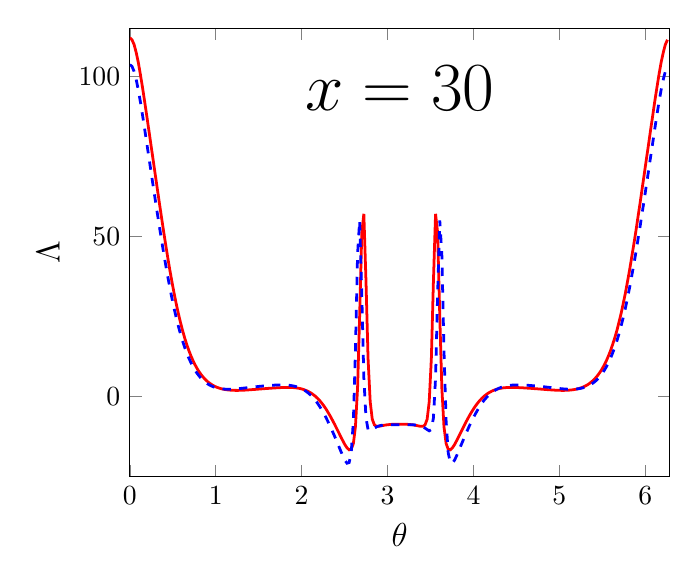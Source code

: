 \begin{tikzpicture}[scale=1]

  \begin{axis}[
    xmin = 0,
    xmax = 6.283,
    ymin = -25,
    ymax = 115,
    xlabel = {\large $\theta$},
    ylabel = {\large ${\Lambda}$},
    ylabel near ticks,
    title style={at={(0.5,0.9)},anchor=north},
    title = {\Huge $x = 30$},
  ]

\addplot[red,line width=1pt] coordinates{
(0.0e+00,1.12e+02)
(2.454e-02,1.114e+02)
(4.909e-02,1.099e+02)
(7.363e-02,1.074e+02)
(9.818e-02,1.043e+02)
(1.227e-01,1.005e+02)
(1.473e-01,9.646e+01)
(1.718e-01,9.213e+01)
(1.964e-01,8.768e+01)
(2.209e-01,8.315e+01)
(2.454e-01,7.859e+01)
(2.7e-01,7.402e+01)
(2.945e-01,6.946e+01)
(3.191e-01,6.49e+01)
(3.436e-01,6.039e+01)
(3.682e-01,5.594e+01)
(3.927e-01,5.157e+01)
(4.172e-01,4.734e+01)
(4.418e-01,4.325e+01)
(4.663e-01,3.934e+01)
(4.909e-01,3.564e+01)
(5.154e-01,3.216e+01)
(5.4e-01,2.891e+01)
(5.645e-01,2.59e+01)
(5.891e-01,2.313e+01)
(6.136e-01,2.059e+01)
(6.381e-01,1.828e+01)
(6.627e-01,1.619e+01)
(6.872e-01,1.431e+01)
(7.118e-01,1.262e+01)
(7.363e-01,1.112e+01)
(7.609e-01,9.783e+00)
(7.854e-01,8.605e+00)
(8.099e-01,7.568e+00)
(8.345e-01,6.659e+00)
(8.59e-01,5.865e+00)
(8.836e-01,5.174e+00)
(9.081e-01,4.576e+00)
(9.327e-01,4.062e+00)
(9.572e-01,3.625e+00)
(9.818e-01,3.256e+00)
(1.006e+00,2.948e+00)
(1.031e+00,2.694e+00)
(1.055e+00,2.488e+00)
(1.08e+00,2.321e+00)
(1.105e+00,2.19e+00)
(1.129e+00,2.088e+00)
(1.154e+00,2.012e+00)
(1.178e+00,1.958e+00)
(1.203e+00,1.924e+00)
(1.227e+00,1.907e+00)
(1.252e+00,1.904e+00)
(1.276e+00,1.915e+00)
(1.301e+00,1.936e+00)
(1.325e+00,1.966e+00)
(1.35e+00,2.003e+00)
(1.374e+00,2.046e+00)
(1.399e+00,2.093e+00)
(1.423e+00,2.143e+00)
(1.448e+00,2.193e+00)
(1.473e+00,2.245e+00)
(1.497e+00,2.297e+00)
(1.522e+00,2.349e+00)
(1.546e+00,2.399e+00)
(1.571e+00,2.45e+00)
(1.595e+00,2.498e+00)
(1.62e+00,2.546e+00)
(1.644e+00,2.591e+00)
(1.669e+00,2.636e+00)
(1.694e+00,2.677e+00)
(1.718e+00,2.717e+00)
(1.743e+00,2.752e+00)
(1.767e+00,2.784e+00)
(1.792e+00,2.807e+00)
(1.816e+00,2.825e+00)
(1.841e+00,2.83e+00)
(1.865e+00,2.824e+00)
(1.89e+00,2.798e+00)
(1.914e+00,2.752e+00)
(1.939e+00,2.679e+00)
(1.964e+00,2.576e+00)
(1.988e+00,2.436e+00)
(2.013e+00,2.258e+00)
(2.037e+00,2.032e+00)
(2.062e+00,1.759e+00)
(2.086e+00,1.43e+00)
(2.111e+00,1.043e+00)
(2.135e+00,5.867e-01)
(2.16e+00,6.038e-02)
(2.184e+00,-5.495e-01)
(2.209e+00,-1.244e+00)
(2.233e+00,-2.034e+00)
(2.258e+00,-2.914e+00)
(2.283e+00,-3.89e+00)
(2.307e+00,-4.948e+00)
(2.332e+00,-6.087e+00)
(2.356e+00,-7.287e+00)
(2.381e+00,-8.548e+00)
(2.405e+00,-9.846e+00)
(2.43e+00,-1.118e+01)
(2.454e+00,-1.251e+01)
(2.479e+00,-1.381e+01)
(2.503e+00,-1.502e+01)
(2.528e+00,-1.604e+01)
(2.553e+00,-1.665e+01)
(2.577e+00,-1.649e+01)
(2.602e+00,-1.47e+01)
(2.626e+00,-9.465e+00)
(2.651e+00,2.672e+00)
(2.675e+00,2.507e+01)
(2.7e+00,5.117e+01)
(2.724e+00,5.703e+01)
(2.749e+00,3.595e+01)
(2.773e+00,1.186e+01)
(2.798e+00,-1.644e+00)
(2.822e+00,-7.099e+00)
(2.847e+00,-8.884e+00)
(2.872e+00,-9.33e+00)
(2.896e+00,-9.325e+00)
(2.921e+00,-9.207e+00)
(2.945e+00,-9.063e+00)
(2.97e+00,-8.946e+00)
(2.994e+00,-8.844e+00)
(3.019e+00,-8.774e+00)
(3.043e+00,-8.716e+00)
(3.068e+00,-8.684e+00)
(3.092e+00,-8.656e+00)
(3.117e+00,-8.647e+00)
(3.142e+00,-8.638e+00)
(3.166e+00,-8.647e+00)
(3.191e+00,-8.656e+00)
(3.215e+00,-8.684e+00)
(3.24e+00,-8.716e+00)
(3.264e+00,-8.774e+00)
(3.289e+00,-8.844e+00)
(3.313e+00,-8.946e+00)
(3.338e+00,-9.063e+00)
(3.362e+00,-9.207e+00)
(3.387e+00,-9.325e+00)
(3.412e+00,-9.33e+00)
(3.436e+00,-8.884e+00)
(3.461e+00,-7.099e+00)
(3.485e+00,-1.644e+00)
(3.51e+00,1.186e+01)
(3.534e+00,3.595e+01)
(3.559e+00,5.703e+01)
(3.583e+00,5.117e+01)
(3.608e+00,2.507e+01)
(3.632e+00,2.672e+00)
(3.657e+00,-9.465e+00)
(3.682e+00,-1.47e+01)
(3.706e+00,-1.649e+01)
(3.731e+00,-1.665e+01)
(3.755e+00,-1.604e+01)
(3.78e+00,-1.502e+01)
(3.804e+00,-1.381e+01)
(3.829e+00,-1.251e+01)
(3.853e+00,-1.118e+01)
(3.878e+00,-9.846e+00)
(3.902e+00,-8.548e+00)
(3.927e+00,-7.287e+00)
(3.951e+00,-6.087e+00)
(3.976e+00,-4.948e+00)
(4.001e+00,-3.89e+00)
(4.025e+00,-2.914e+00)
(4.05e+00,-2.034e+00)
(4.074e+00,-1.244e+00)
(4.099e+00,-5.495e-01)
(4.123e+00,6.038e-02)
(4.148e+00,5.867e-01)
(4.172e+00,1.043e+00)
(4.197e+00,1.43e+00)
(4.221e+00,1.759e+00)
(4.246e+00,2.032e+00)
(4.271e+00,2.258e+00)
(4.295e+00,2.436e+00)
(4.32e+00,2.576e+00)
(4.344e+00,2.679e+00)
(4.369e+00,2.752e+00)
(4.393e+00,2.798e+00)
(4.418e+00,2.824e+00)
(4.442e+00,2.83e+00)
(4.467e+00,2.825e+00)
(4.492e+00,2.807e+00)
(4.516e+00,2.784e+00)
(4.541e+00,2.752e+00)
(4.565e+00,2.717e+00)
(4.59e+00,2.677e+00)
(4.614e+00,2.636e+00)
(4.639e+00,2.591e+00)
(4.663e+00,2.546e+00)
(4.688e+00,2.498e+00)
(4.712e+00,2.45e+00)
(4.737e+00,2.399e+00)
(4.761e+00,2.349e+00)
(4.786e+00,2.297e+00)
(4.811e+00,2.245e+00)
(4.835e+00,2.193e+00)
(4.86e+00,2.143e+00)
(4.884e+00,2.093e+00)
(4.909e+00,2.046e+00)
(4.933e+00,2.003e+00)
(4.958e+00,1.966e+00)
(4.982e+00,1.936e+00)
(5.007e+00,1.915e+00)
(5.032e+00,1.904e+00)
(5.056e+00,1.907e+00)
(5.08e+00,1.924e+00)
(5.105e+00,1.958e+00)
(5.13e+00,2.012e+00)
(5.154e+00,2.088e+00)
(5.179e+00,2.19e+00)
(5.203e+00,2.321e+00)
(5.228e+00,2.488e+00)
(5.252e+00,2.694e+00)
(5.277e+00,2.948e+00)
(5.301e+00,3.256e+00)
(5.326e+00,3.625e+00)
(5.351e+00,4.062e+00)
(5.375e+00,4.576e+00)
(5.4e+00,5.174e+00)
(5.424e+00,5.865e+00)
(5.449e+00,6.659e+00)
(5.473e+00,7.568e+00)
(5.498e+00,8.605e+00)
(5.522e+00,9.783e+00)
(5.547e+00,1.112e+01)
(5.571e+00,1.262e+01)
(5.596e+00,1.431e+01)
(5.62e+00,1.619e+01)
(5.645e+00,1.828e+01)
(5.67e+00,2.059e+01)
(5.694e+00,2.313e+01)
(5.719e+00,2.59e+01)
(5.743e+00,2.891e+01)
(5.768e+00,3.216e+01)
(5.792e+00,3.564e+01)
(5.817e+00,3.934e+01)
(5.841e+00,4.325e+01)
(5.866e+00,4.734e+01)
(5.891e+00,5.157e+01)
(5.915e+00,5.594e+01)
(5.94e+00,6.039e+01)
(5.964e+00,6.49e+01)
(5.989e+00,6.946e+01)
(6.013e+00,7.402e+01)
(6.038e+00,7.859e+01)
(6.062e+00,8.315e+01)
(6.087e+00,8.768e+01)
(6.111e+00,9.213e+01)
(6.136e+00,9.646e+01)
(6.16e+00,1.005e+02)
(6.185e+00,1.043e+02)
(6.21e+00,1.074e+02)
(6.234e+00,1.099e+02)
(6.259e+00,1.114e+02)
};

\addplot[blue,dashed,line width=1pt] coordinates{
(0.0e+00,1.036e+02)
(2.454e-02,1.031e+02)
(4.909e-02,1.015e+02)
(7.363e-02,9.896e+01)
(9.818e-02,9.572e+01)
(1.227e-01,9.195e+01)
(1.473e-01,8.785e+01)
(1.718e-01,8.355e+01)
(1.964e-01,7.916e+01)
(2.209e-01,7.474e+01)
(2.454e-01,7.032e+01)
(2.7e-01,6.593e+01)
(2.945e-01,6.158e+01)
(3.191e-01,5.728e+01)
(3.436e-01,5.306e+01)
(3.682e-01,4.893e+01)
(3.927e-01,4.492e+01)
(4.172e-01,4.105e+01)
(4.418e-01,3.735e+01)
(4.663e-01,3.384e+01)
(4.909e-01,3.054e+01)
(5.154e-01,2.745e+01)
(5.4e-01,2.459e+01)
(5.645e-01,2.195e+01)
(5.891e-01,1.953e+01)
(6.136e-01,1.733e+01)
(6.381e-01,1.533e+01)
(6.627e-01,1.354e+01)
(6.872e-01,1.193e+01)
(7.118e-01,1.05e+01)
(7.363e-01,9.23e+00)
(7.609e-01,8.112e+00)
(7.854e-01,7.131e+00)
(8.099e-01,6.275e+00)
(8.345e-01,5.532e+00)
(8.59e-01,4.892e+00)
(8.836e-01,4.345e+00)
(9.081e-01,3.883e+00)
(9.327e-01,3.497e+00)
(9.572e-01,3.18e+00)
(9.818e-01,2.922e+00)
(1.006e+00,2.717e+00)
(1.031e+00,2.557e+00)
(1.055e+00,2.438e+00)
(1.08e+00,2.352e+00)
(1.105e+00,2.298e+00)
(1.129e+00,2.268e+00)
(1.154e+00,2.263e+00)
(1.178e+00,2.276e+00)
(1.203e+00,2.308e+00)
(1.227e+00,2.351e+00)
(1.252e+00,2.407e+00)
(1.276e+00,2.469e+00)
(1.301e+00,2.54e+00)
(1.325e+00,2.612e+00)
(1.35e+00,2.689e+00)
(1.374e+00,2.764e+00)
(1.399e+00,2.842e+00)
(1.423e+00,2.915e+00)
(1.448e+00,2.991e+00)
(1.473e+00,3.06e+00)
(1.497e+00,3.132e+00)
(1.522e+00,3.195e+00)
(1.546e+00,3.262e+00)
(1.571e+00,3.319e+00)
(1.595e+00,3.38e+00)
(1.62e+00,3.429e+00)
(1.644e+00,3.482e+00)
(1.669e+00,3.521e+00)
(1.694e+00,3.562e+00)
(1.718e+00,3.587e+00)
(1.743e+00,3.61e+00)
(1.767e+00,3.613e+00)
(1.792e+00,3.609e+00)
(1.816e+00,3.58e+00)
(1.841e+00,3.536e+00)
(1.865e+00,3.46e+00)
(1.89e+00,3.361e+00)
(1.914e+00,3.221e+00)
(1.939e+00,3.049e+00)
(1.964e+00,2.826e+00)
(1.988e+00,2.561e+00)
(2.013e+00,2.235e+00)
(2.037e+00,1.854e+00)
(2.062e+00,1.4e+00)
(2.086e+00,8.777e-01)
(2.111e+00,2.683e-01)
(2.135e+00,-4.224e-01)
(2.16e+00,-1.212e+00)
(2.184e+00,-2.091e+00)
(2.209e+00,-3.073e+00)
(2.233e+00,-4.144e+00)
(2.258e+00,-5.31e+00)
(2.283e+00,-6.555e+00)
(2.307e+00,-7.882e+00)
(2.332e+00,-9.273e+00)
(2.356e+00,-1.073e+01)
(2.381e+00,-1.224e+01)
(2.405e+00,-1.38e+01)
(2.43e+00,-1.538e+01)
(2.454e+00,-1.697e+01)
(2.479e+00,-1.851e+01)
(2.503e+00,-1.989e+01)
(2.528e+00,-2.084e+01)
(2.553e+00,-2.064e+01)
(2.577e+00,-1.756e+01)
(2.602e+00,-7.692e+00)
(2.626e+00,1.425e+01)
(2.651e+00,4.448e+01)
(2.675e+00,5.498e+01)
(2.7e+00,3.201e+01)
(2.724e+00,5.786e+00)
(2.749e+00,-6.718e+00)
(2.773e+00,-1.032e+01)
(2.798e+00,-1.073e+01)
(2.822e+00,-1.034e+01)
(2.847e+00,-9.867e+00)
(2.872e+00,-9.494e+00)
(2.896e+00,-9.228e+00)
(2.921e+00,-9.054e+00)
(2.945e+00,-8.936e+00)
(2.97e+00,-8.873e+00)
(2.994e+00,-8.83e+00)
(3.019e+00,-8.819e+00)
(3.043e+00,-8.808e+00)
(3.068e+00,-8.816e+00)
(3.092e+00,-8.814e+00)
(3.117e+00,-8.824e+00)
(3.142e+00,-8.818e+00)
(3.166e+00,-8.824e+00)
(3.191e+00,-8.814e+00)
(3.215e+00,-8.816e+00)
(3.24e+00,-8.808e+00)
(3.264e+00,-8.819e+00)
(3.289e+00,-8.83e+00)
(3.313e+00,-8.873e+00)
(3.338e+00,-8.936e+00)
(3.362e+00,-9.054e+00)
(3.387e+00,-9.228e+00)
(3.412e+00,-9.494e+00)
(3.436e+00,-9.867e+00)
(3.461e+00,-1.034e+01)
(3.485e+00,-1.073e+01)
(3.51e+00,-1.032e+01)
(3.534e+00,-6.718e+00)
(3.559e+00,5.786e+00)
(3.583e+00,3.201e+01)
(3.608e+00,5.498e+01)
(3.632e+00,4.448e+01)
(3.657e+00,1.425e+01)
(3.682e+00,-7.692e+00)
(3.706e+00,-1.756e+01)
(3.731e+00,-2.064e+01)
(3.755e+00,-2.084e+01)
(3.78e+00,-1.989e+01)
(3.804e+00,-1.851e+01)
(3.829e+00,-1.697e+01)
(3.853e+00,-1.538e+01)
(3.878e+00,-1.38e+01)
(3.902e+00,-1.224e+01)
(3.927e+00,-1.073e+01)
(3.951e+00,-9.273e+00)
(3.976e+00,-7.882e+00)
(4.001e+00,-6.555e+00)
(4.025e+00,-5.31e+00)
(4.05e+00,-4.144e+00)
(4.074e+00,-3.073e+00)
(4.099e+00,-2.091e+00)
(4.123e+00,-1.212e+00)
(4.148e+00,-4.224e-01)
(4.172e+00,2.683e-01)
(4.197e+00,8.777e-01)
(4.221e+00,1.4e+00)
(4.246e+00,1.854e+00)
(4.271e+00,2.235e+00)
(4.295e+00,2.561e+00)
(4.32e+00,2.826e+00)
(4.344e+00,3.049e+00)
(4.369e+00,3.221e+00)
(4.393e+00,3.361e+00)
(4.418e+00,3.46e+00)
(4.442e+00,3.536e+00)
(4.467e+00,3.58e+00)
(4.492e+00,3.609e+00)
(4.516e+00,3.613e+00)
(4.541e+00,3.61e+00)
(4.565e+00,3.587e+00)
(4.59e+00,3.562e+00)
(4.614e+00,3.521e+00)
(4.639e+00,3.482e+00)
(4.663e+00,3.429e+00)
(4.688e+00,3.38e+00)
(4.712e+00,3.319e+00)
(4.737e+00,3.262e+00)
(4.761e+00,3.195e+00)
(4.786e+00,3.132e+00)
(4.811e+00,3.06e+00)
(4.835e+00,2.991e+00)
(4.86e+00,2.915e+00)
(4.884e+00,2.842e+00)
(4.909e+00,2.764e+00)
(4.933e+00,2.689e+00)
(4.958e+00,2.612e+00)
(4.982e+00,2.54e+00)
(5.007e+00,2.469e+00)
(5.032e+00,2.407e+00)
(5.056e+00,2.351e+00)
(5.08e+00,2.308e+00)
(5.105e+00,2.276e+00)
(5.13e+00,2.263e+00)
(5.154e+00,2.268e+00)
(5.179e+00,2.298e+00)
(5.203e+00,2.352e+00)
(5.228e+00,2.438e+00)
(5.252e+00,2.557e+00)
(5.277e+00,2.717e+00)
(5.301e+00,2.922e+00)
(5.326e+00,3.18e+00)
(5.351e+00,3.497e+00)
(5.375e+00,3.883e+00)
(5.4e+00,4.345e+00)
(5.424e+00,4.892e+00)
(5.449e+00,5.532e+00)
(5.473e+00,6.275e+00)
(5.498e+00,7.131e+00)
(5.522e+00,8.112e+00)
(5.547e+00,9.23e+00)
(5.571e+00,1.05e+01)
(5.596e+00,1.193e+01)
(5.62e+00,1.354e+01)
(5.645e+00,1.533e+01)
(5.67e+00,1.733e+01)
(5.694e+00,1.953e+01)
(5.719e+00,2.195e+01)
(5.743e+00,2.459e+01)
(5.768e+00,2.745e+01)
(5.792e+00,3.054e+01)
(5.817e+00,3.384e+01)
(5.841e+00,3.735e+01)
(5.866e+00,4.105e+01)
(5.891e+00,4.492e+01)
(5.915e+00,4.893e+01)
(5.94e+00,5.306e+01)
(5.964e+00,5.728e+01)
(5.989e+00,6.158e+01)
(6.013e+00,6.593e+01)
(6.038e+00,7.032e+01)
(6.062e+00,7.474e+01)
(6.087e+00,7.916e+01)
(6.111e+00,8.355e+01)
(6.136e+00,8.785e+01)
(6.16e+00,9.195e+01)
(6.185e+00,9.572e+01)
(6.21e+00,9.896e+01)
(6.234e+00,1.015e+02)
(6.259e+00,1.031e+02)
};


\end{axis}


\end{tikzpicture}
